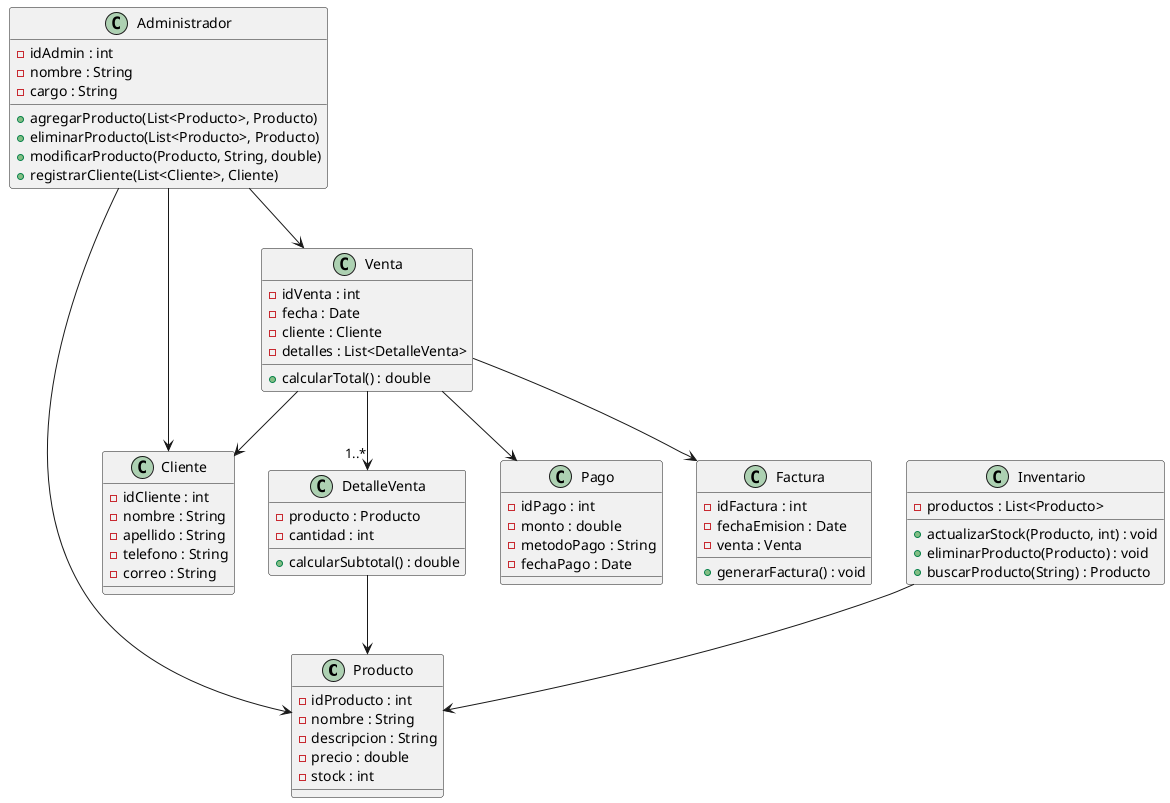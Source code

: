 @startuml

class Producto {
    - idProducto : int
    - nombre : String
    - descripcion : String
    - precio : double
    - stock : int
}

class Cliente {
    - idCliente : int
    - nombre : String
    - apellido : String
    - telefono : String
    - correo : String
}

class DetalleVenta {
    - producto : Producto
    - cantidad : int
    + calcularSubtotal() : double
}

class Venta {
    - idVenta : int
    - fecha : Date
    - cliente : Cliente
    - detalles : List<DetalleVenta>
    + calcularTotal() : double
}

class Administrador {
    - idAdmin : int
    - nombre : String
    - cargo : String
    + agregarProducto(List<Producto>, Producto)
    + eliminarProducto(List<Producto>, Producto)
    + modificarProducto(Producto, String, double)
    + registrarCliente(List<Cliente>, Cliente)
}

class Pago {
    - idPago : int
    - monto : double
    - metodoPago : String
    - fechaPago : Date
}

class Factura {
    - idFactura : int
    - fechaEmision : Date
    - venta : Venta
    + generarFactura() : void
}

class Inventario {
    - productos : List<Producto>
    + actualizarStock(Producto, int) : void
    + eliminarProducto(Producto) : void
    + buscarProducto(String) : Producto
}

Venta --> Cliente
Venta --> "1..*" DetalleVenta
DetalleVenta --> Producto
Administrador --> Producto
Administrador --> Cliente
Administrador --> Venta

Venta --> Pago
Venta --> Factura
Inventario --> Producto

@enduml
